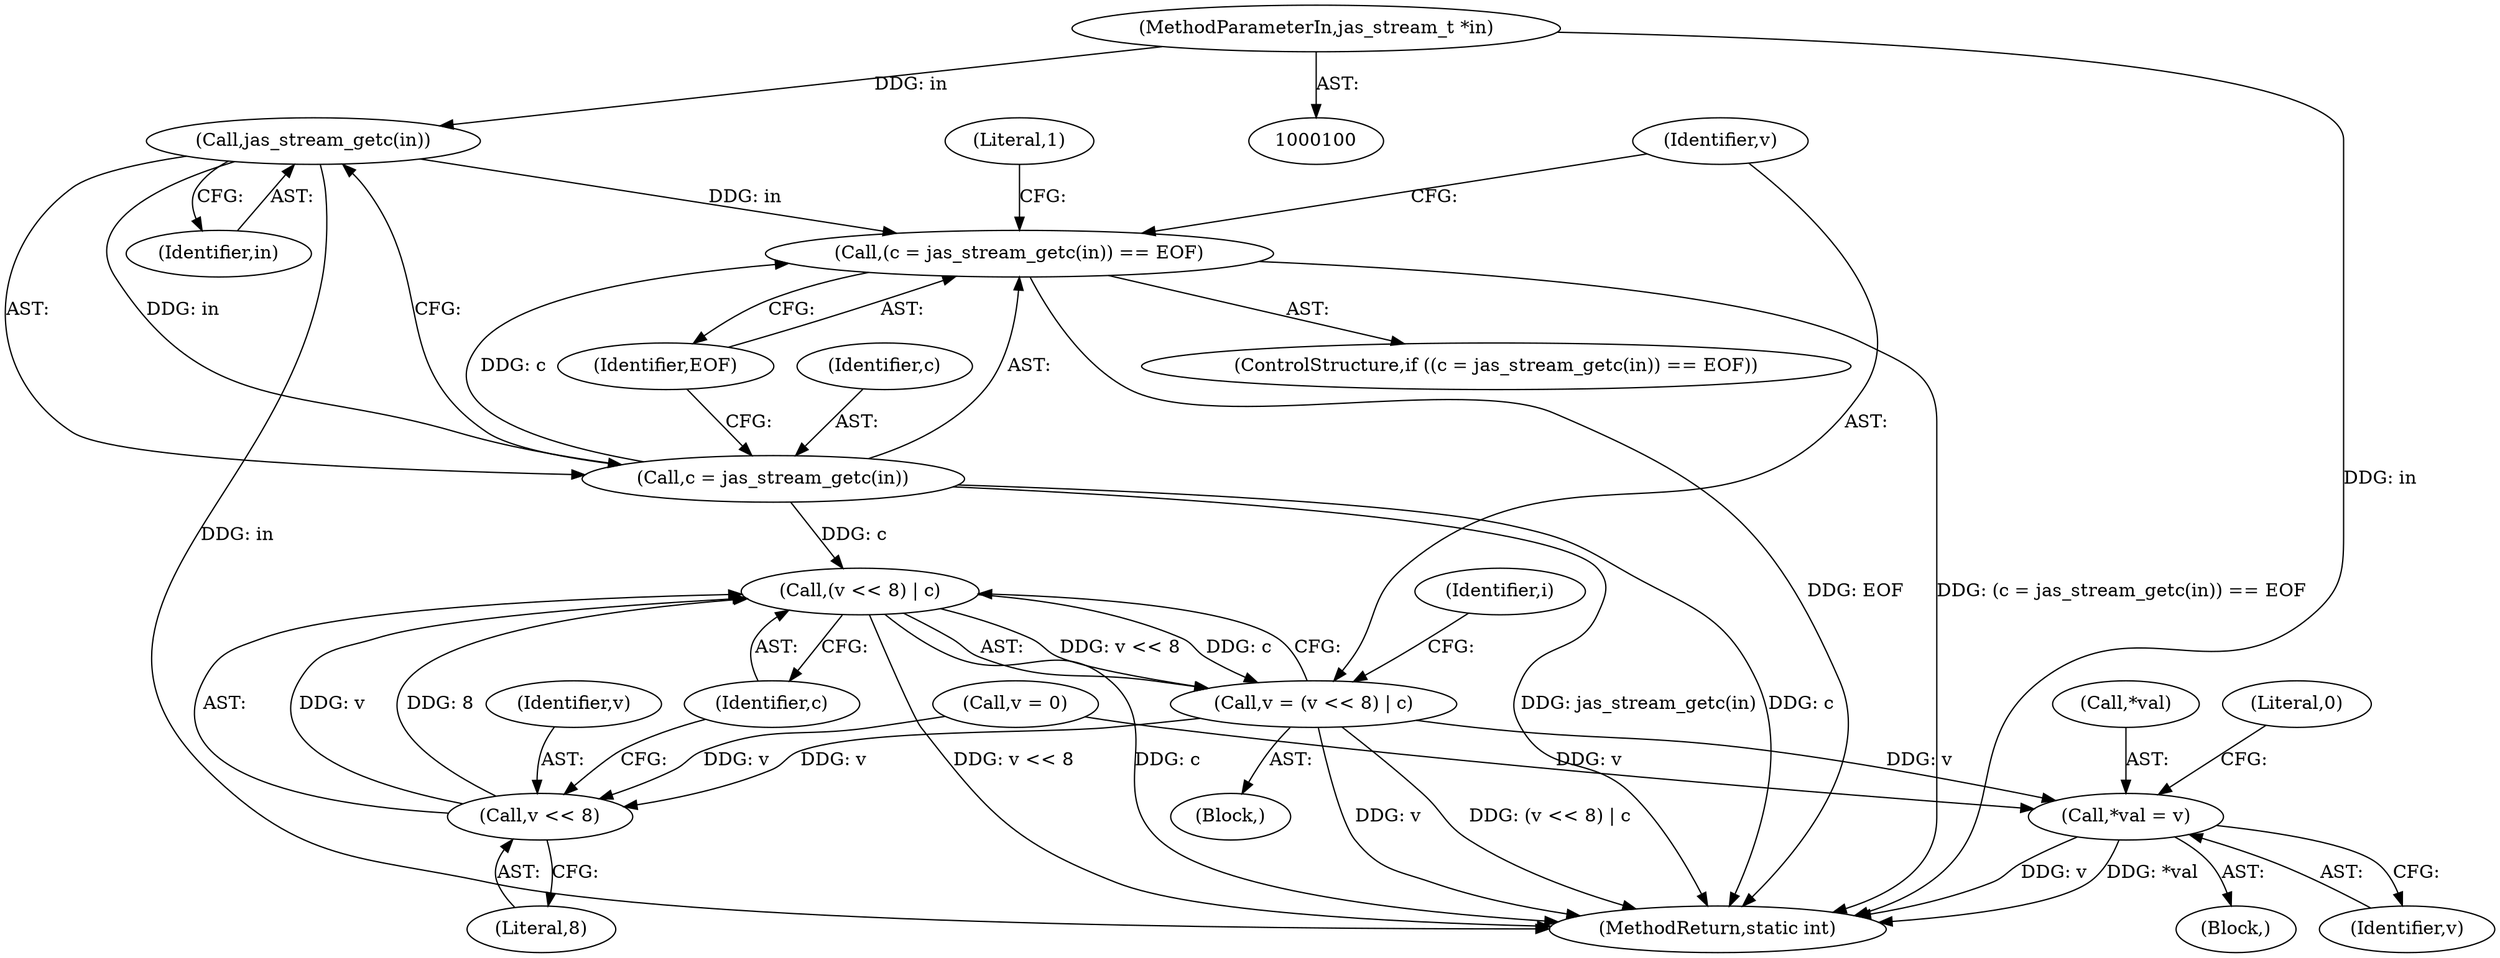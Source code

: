 digraph "0_jasper_d42b2388f7f8e0332c846675133acea151fc557a_2@API" {
"1000125" [label="(Call,jas_stream_getc(in))"];
"1000101" [label="(MethodParameterIn,jas_stream_t *in)"];
"1000122" [label="(Call,(c = jas_stream_getc(in)) == EOF)"];
"1000123" [label="(Call,c = jas_stream_getc(in))"];
"1000133" [label="(Call,(v << 8) | c)"];
"1000131" [label="(Call,v = (v << 8) | c)"];
"1000134" [label="(Call,v << 8)"];
"1000138" [label="(Call,*val = v)"];
"1000101" [label="(MethodParameterIn,jas_stream_t *in)"];
"1000141" [label="(Identifier,v)"];
"1000119" [label="(Identifier,i)"];
"1000138" [label="(Call,*val = v)"];
"1000108" [label="(Call,v = 0)"];
"1000123" [label="(Call,c = jas_stream_getc(in))"];
"1000136" [label="(Literal,8)"];
"1000135" [label="(Identifier,v)"];
"1000131" [label="(Call,v = (v << 8) | c)"];
"1000133" [label="(Call,(v << 8) | c)"];
"1000134" [label="(Call,v << 8)"];
"1000122" [label="(Call,(c = jas_stream_getc(in)) == EOF)"];
"1000104" [label="(Block,)"];
"1000126" [label="(Identifier,in)"];
"1000132" [label="(Identifier,v)"];
"1000125" [label="(Call,jas_stream_getc(in))"];
"1000139" [label="(Call,*val)"];
"1000120" [label="(Block,)"];
"1000137" [label="(Identifier,c)"];
"1000127" [label="(Identifier,EOF)"];
"1000130" [label="(Literal,1)"];
"1000143" [label="(Literal,0)"];
"1000121" [label="(ControlStructure,if ((c = jas_stream_getc(in)) == EOF))"];
"1000124" [label="(Identifier,c)"];
"1000144" [label="(MethodReturn,static int)"];
"1000125" -> "1000123"  [label="AST: "];
"1000125" -> "1000126"  [label="CFG: "];
"1000126" -> "1000125"  [label="AST: "];
"1000123" -> "1000125"  [label="CFG: "];
"1000125" -> "1000144"  [label="DDG: in"];
"1000125" -> "1000122"  [label="DDG: in"];
"1000125" -> "1000123"  [label="DDG: in"];
"1000101" -> "1000125"  [label="DDG: in"];
"1000101" -> "1000100"  [label="AST: "];
"1000101" -> "1000144"  [label="DDG: in"];
"1000122" -> "1000121"  [label="AST: "];
"1000122" -> "1000127"  [label="CFG: "];
"1000123" -> "1000122"  [label="AST: "];
"1000127" -> "1000122"  [label="AST: "];
"1000130" -> "1000122"  [label="CFG: "];
"1000132" -> "1000122"  [label="CFG: "];
"1000122" -> "1000144"  [label="DDG: EOF"];
"1000122" -> "1000144"  [label="DDG: (c = jas_stream_getc(in)) == EOF"];
"1000123" -> "1000122"  [label="DDG: c"];
"1000124" -> "1000123"  [label="AST: "];
"1000127" -> "1000123"  [label="CFG: "];
"1000123" -> "1000144"  [label="DDG: jas_stream_getc(in)"];
"1000123" -> "1000144"  [label="DDG: c"];
"1000123" -> "1000133"  [label="DDG: c"];
"1000133" -> "1000131"  [label="AST: "];
"1000133" -> "1000137"  [label="CFG: "];
"1000134" -> "1000133"  [label="AST: "];
"1000137" -> "1000133"  [label="AST: "];
"1000131" -> "1000133"  [label="CFG: "];
"1000133" -> "1000144"  [label="DDG: v << 8"];
"1000133" -> "1000144"  [label="DDG: c"];
"1000133" -> "1000131"  [label="DDG: v << 8"];
"1000133" -> "1000131"  [label="DDG: c"];
"1000134" -> "1000133"  [label="DDG: v"];
"1000134" -> "1000133"  [label="DDG: 8"];
"1000131" -> "1000120"  [label="AST: "];
"1000132" -> "1000131"  [label="AST: "];
"1000119" -> "1000131"  [label="CFG: "];
"1000131" -> "1000144"  [label="DDG: v"];
"1000131" -> "1000144"  [label="DDG: (v << 8) | c"];
"1000131" -> "1000134"  [label="DDG: v"];
"1000131" -> "1000138"  [label="DDG: v"];
"1000134" -> "1000136"  [label="CFG: "];
"1000135" -> "1000134"  [label="AST: "];
"1000136" -> "1000134"  [label="AST: "];
"1000137" -> "1000134"  [label="CFG: "];
"1000108" -> "1000134"  [label="DDG: v"];
"1000138" -> "1000104"  [label="AST: "];
"1000138" -> "1000141"  [label="CFG: "];
"1000139" -> "1000138"  [label="AST: "];
"1000141" -> "1000138"  [label="AST: "];
"1000143" -> "1000138"  [label="CFG: "];
"1000138" -> "1000144"  [label="DDG: v"];
"1000138" -> "1000144"  [label="DDG: *val"];
"1000108" -> "1000138"  [label="DDG: v"];
}
